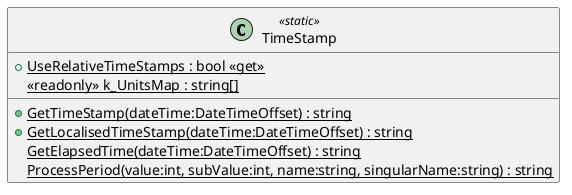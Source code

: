 @startuml
class TimeStamp <<static>> {
    + {static} UseRelativeTimeStamps : bool <<get>>
    {static} <<readonly>> k_UnitsMap : string[]
    + {static} GetTimeStamp(dateTime:DateTimeOffset) : string
    + {static} GetLocalisedTimeStamp(dateTime:DateTimeOffset) : string
    {static} GetElapsedTime(dateTime:DateTimeOffset) : string
    {static} ProcessPeriod(value:int, subValue:int, name:string, singularName:string) : string
}
@enduml
